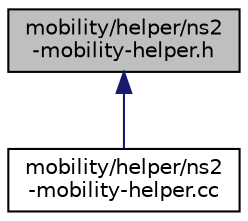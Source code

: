 digraph "mobility/helper/ns2-mobility-helper.h"
{
  edge [fontname="Helvetica",fontsize="10",labelfontname="Helvetica",labelfontsize="10"];
  node [fontname="Helvetica",fontsize="10",shape=record];
  Node1 [label="mobility/helper/ns2\l-mobility-helper.h",height=0.2,width=0.4,color="black", fillcolor="grey75", style="filled", fontcolor="black"];
  Node1 -> Node2 [dir="back",color="midnightblue",fontsize="10",style="solid"];
  Node2 [label="mobility/helper/ns2\l-mobility-helper.cc",height=0.2,width=0.4,color="black", fillcolor="white", style="filled",URL="$dc/dfb/ns2-mobility-helper_8cc.html"];
}
